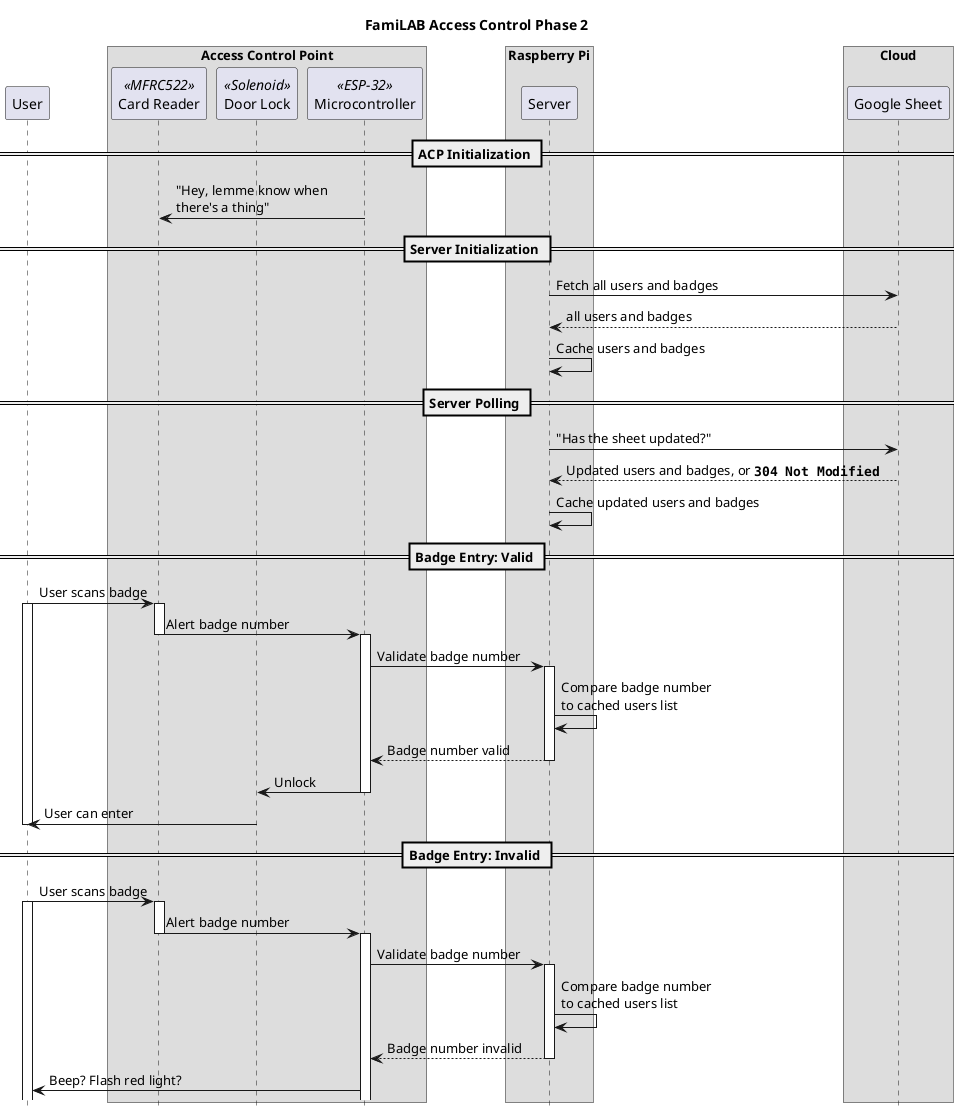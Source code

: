 @startuml

title FamiLAB Access Control Phase 2
hide footbox

participant user as "User"

box "Access Control Point"
    participant reader as "Card Reader" <<MFRC522>>
    participant lock as "Door Lock" <<Solenoid>>
    participant mc as "Microcontroller" <<ESP-32>>
end box

box "Raspberry Pi"
    participant server as "Server"
end box

box "Cloud"
    participant google as "Google Sheet"
end box


== ACP Initialization ==

mc -> reader: "Hey, lemme know when\nthere's a thing"

== Server Initialization ==

server -> google: Fetch all users and badges
return all users and badges
server -> server: Cache users and badges

== Server Polling ==

server -> google: "Has the sheet updated?"
return Updated users and badges, or ""**304 Not Modified**""
server -> server: Cache updated users and badges

== Badge Entry: Valid ==

user -> reader: User scans badge
    activate user
    activate reader
    reader -> mc: Alert badge number
        deactivate reader
        activate mc
        mc -> server: Validate badge number
            activate server
            server->server: Compare badge number\nto cached users list
            return Badge number valid
        lock <- mc: Unlock
        deactivate mc
    user <- lock: User can enter
    deactivate user

== Badge Entry: Invalid ==

user -> reader: User scans badge
    activate user
    activate reader
    reader -> mc: Alert badge number
        deactivate reader
        activate mc
        mc -> server: Validate badge number
            activate server
            server->server: Compare badge number\nto cached users list
            return Badge number invalid
        user <- mc: Beep? Flash red light?

@enduml
